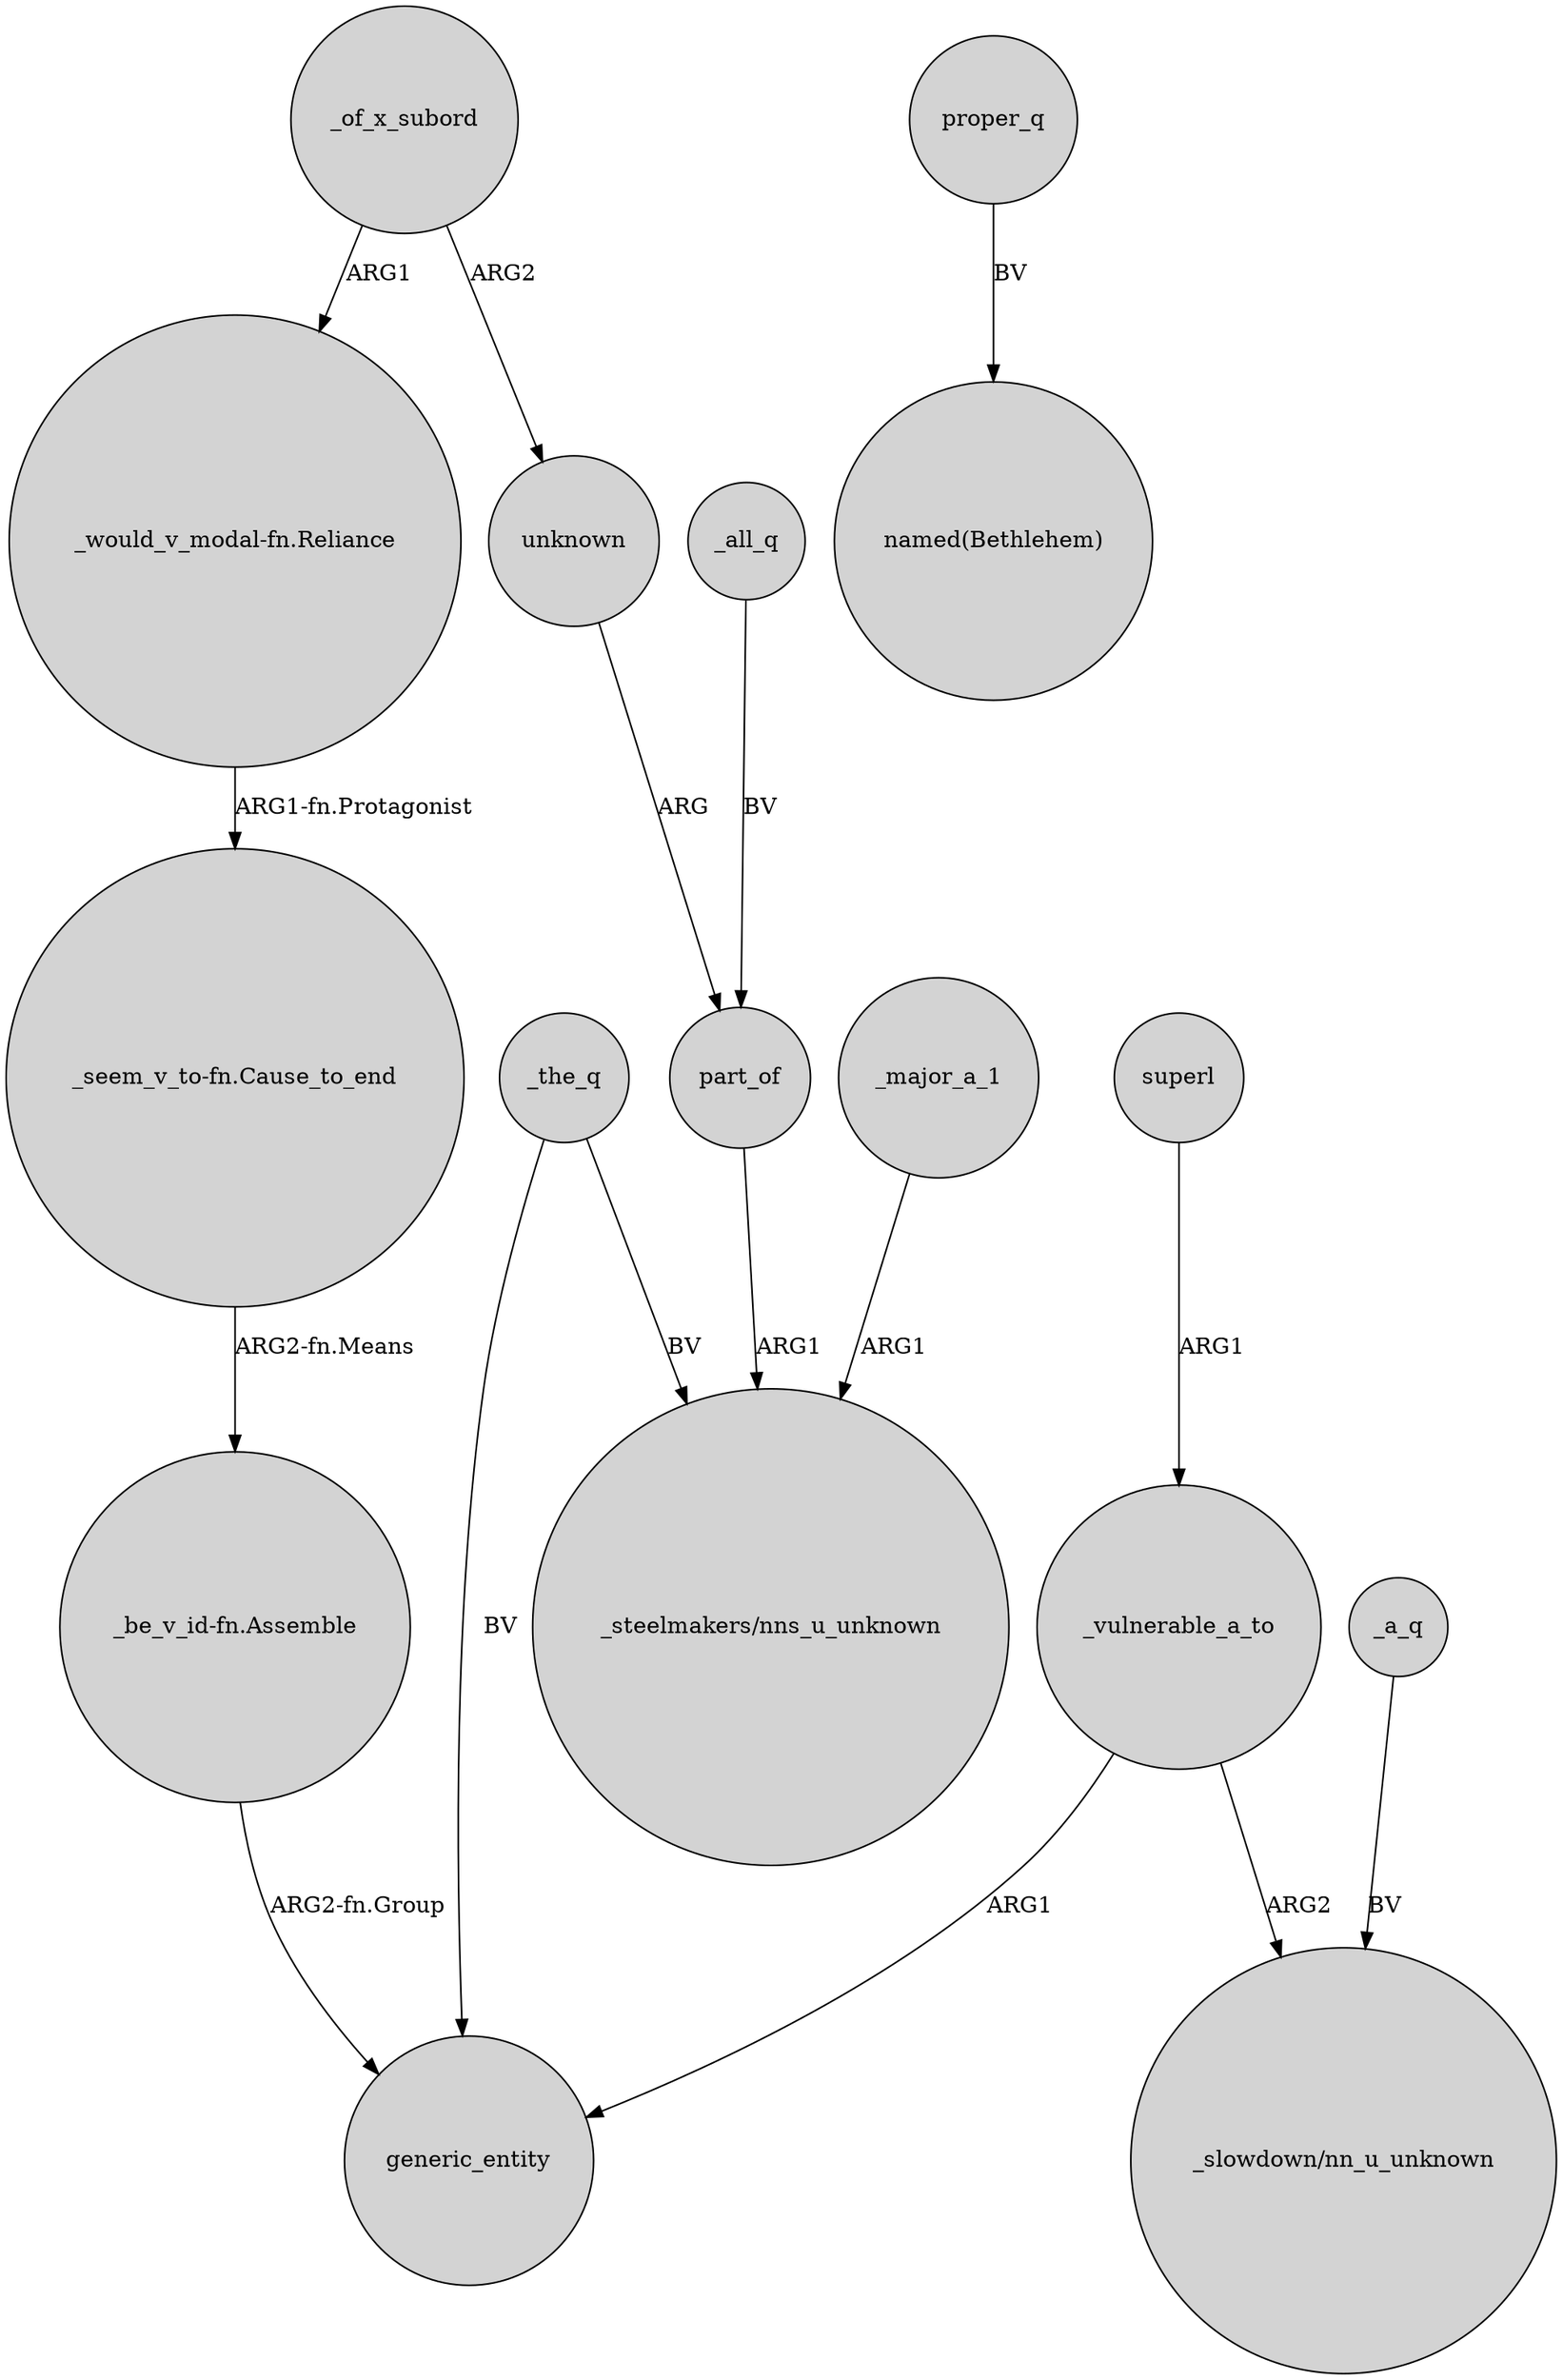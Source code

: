digraph {
	node [shape=circle style=filled]
	"_would_v_modal-fn.Reliance" -> "_seem_v_to-fn.Cause_to_end" [label="ARG1-fn.Protagonist"]
	_the_q -> "_steelmakers/nns_u_unknown" [label=BV]
	"_be_v_id-fn.Assemble" -> generic_entity [label="ARG2-fn.Group"]
	_all_q -> part_of [label=BV]
	proper_q -> "named(Bethlehem)" [label=BV]
	_the_q -> generic_entity [label=BV]
	_of_x_subord -> "_would_v_modal-fn.Reliance" [label=ARG1]
	_vulnerable_a_to -> "_slowdown/nn_u_unknown" [label=ARG2]
	superl -> _vulnerable_a_to [label=ARG1]
	unknown -> part_of [label=ARG]
	_vulnerable_a_to -> generic_entity [label=ARG1]
	_a_q -> "_slowdown/nn_u_unknown" [label=BV]
	_of_x_subord -> unknown [label=ARG2]
	"_seem_v_to-fn.Cause_to_end" -> "_be_v_id-fn.Assemble" [label="ARG2-fn.Means"]
	_major_a_1 -> "_steelmakers/nns_u_unknown" [label=ARG1]
	part_of -> "_steelmakers/nns_u_unknown" [label=ARG1]
}
